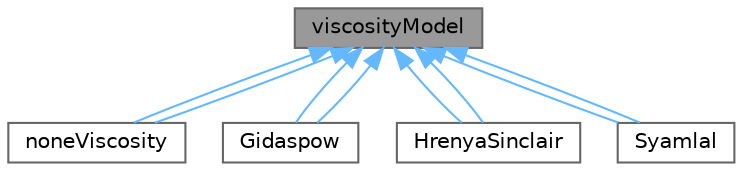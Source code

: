 digraph "viscosityModel"
{
 // LATEX_PDF_SIZE
  bgcolor="transparent";
  edge [fontname=Helvetica,fontsize=10,labelfontname=Helvetica,labelfontsize=10];
  node [fontname=Helvetica,fontsize=10,shape=box,height=0.2,width=0.4];
  Node1 [id="Node000001",label="viscosityModel",height=0.2,width=0.4,color="gray40", fillcolor="grey60", style="filled", fontcolor="black",tooltip=" "];
  Node1 -> Node2 [id="edge1_Node000001_Node000002",dir="back",color="steelblue1",style="solid",tooltip=" "];
  Node2 [id="Node000002",label="noneViscosity",height=0.2,width=0.4,color="gray40", fillcolor="white", style="filled",URL="$classFoam_1_1kineticTheoryModels_1_1noneViscosity.html",tooltip=" "];
  Node1 -> Node2 [id="edge2_Node000001_Node000002",dir="back",color="steelblue1",style="solid",tooltip=" "];
  Node1 -> Node3 [id="edge3_Node000001_Node000003",dir="back",color="steelblue1",style="solid",tooltip=" "];
  Node3 [id="Node000003",label="Gidaspow",height=0.2,width=0.4,color="gray40", fillcolor="white", style="filled",URL="$classFoam_1_1kineticTheoryModels_1_1viscosityModels_1_1Gidaspow.html",tooltip=" "];
  Node1 -> Node3 [id="edge4_Node000001_Node000003",dir="back",color="steelblue1",style="solid",tooltip=" "];
  Node1 -> Node4 [id="edge5_Node000001_Node000004",dir="back",color="steelblue1",style="solid",tooltip=" "];
  Node4 [id="Node000004",label="HrenyaSinclair",height=0.2,width=0.4,color="gray40", fillcolor="white", style="filled",URL="$classFoam_1_1kineticTheoryModels_1_1viscosityModels_1_1HrenyaSinclair.html",tooltip=" "];
  Node1 -> Node4 [id="edge6_Node000001_Node000004",dir="back",color="steelblue1",style="solid",tooltip=" "];
  Node1 -> Node5 [id="edge7_Node000001_Node000005",dir="back",color="steelblue1",style="solid",tooltip=" "];
  Node5 [id="Node000005",label="Syamlal",height=0.2,width=0.4,color="gray40", fillcolor="white", style="filled",URL="$classFoam_1_1kineticTheoryModels_1_1viscosityModels_1_1Syamlal.html",tooltip=" "];
  Node1 -> Node5 [id="edge8_Node000001_Node000005",dir="back",color="steelblue1",style="solid",tooltip=" "];
}
